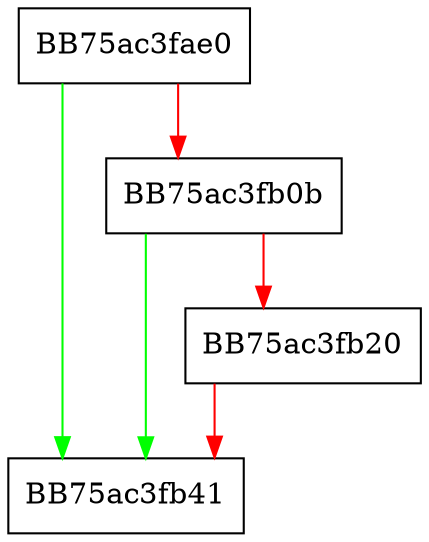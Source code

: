digraph asad_init_module {
  node [shape="box"];
  graph [splines=ortho];
  BB75ac3fae0 -> BB75ac3fb41 [color="green"];
  BB75ac3fae0 -> BB75ac3fb0b [color="red"];
  BB75ac3fb0b -> BB75ac3fb41 [color="green"];
  BB75ac3fb0b -> BB75ac3fb20 [color="red"];
  BB75ac3fb20 -> BB75ac3fb41 [color="red"];
}